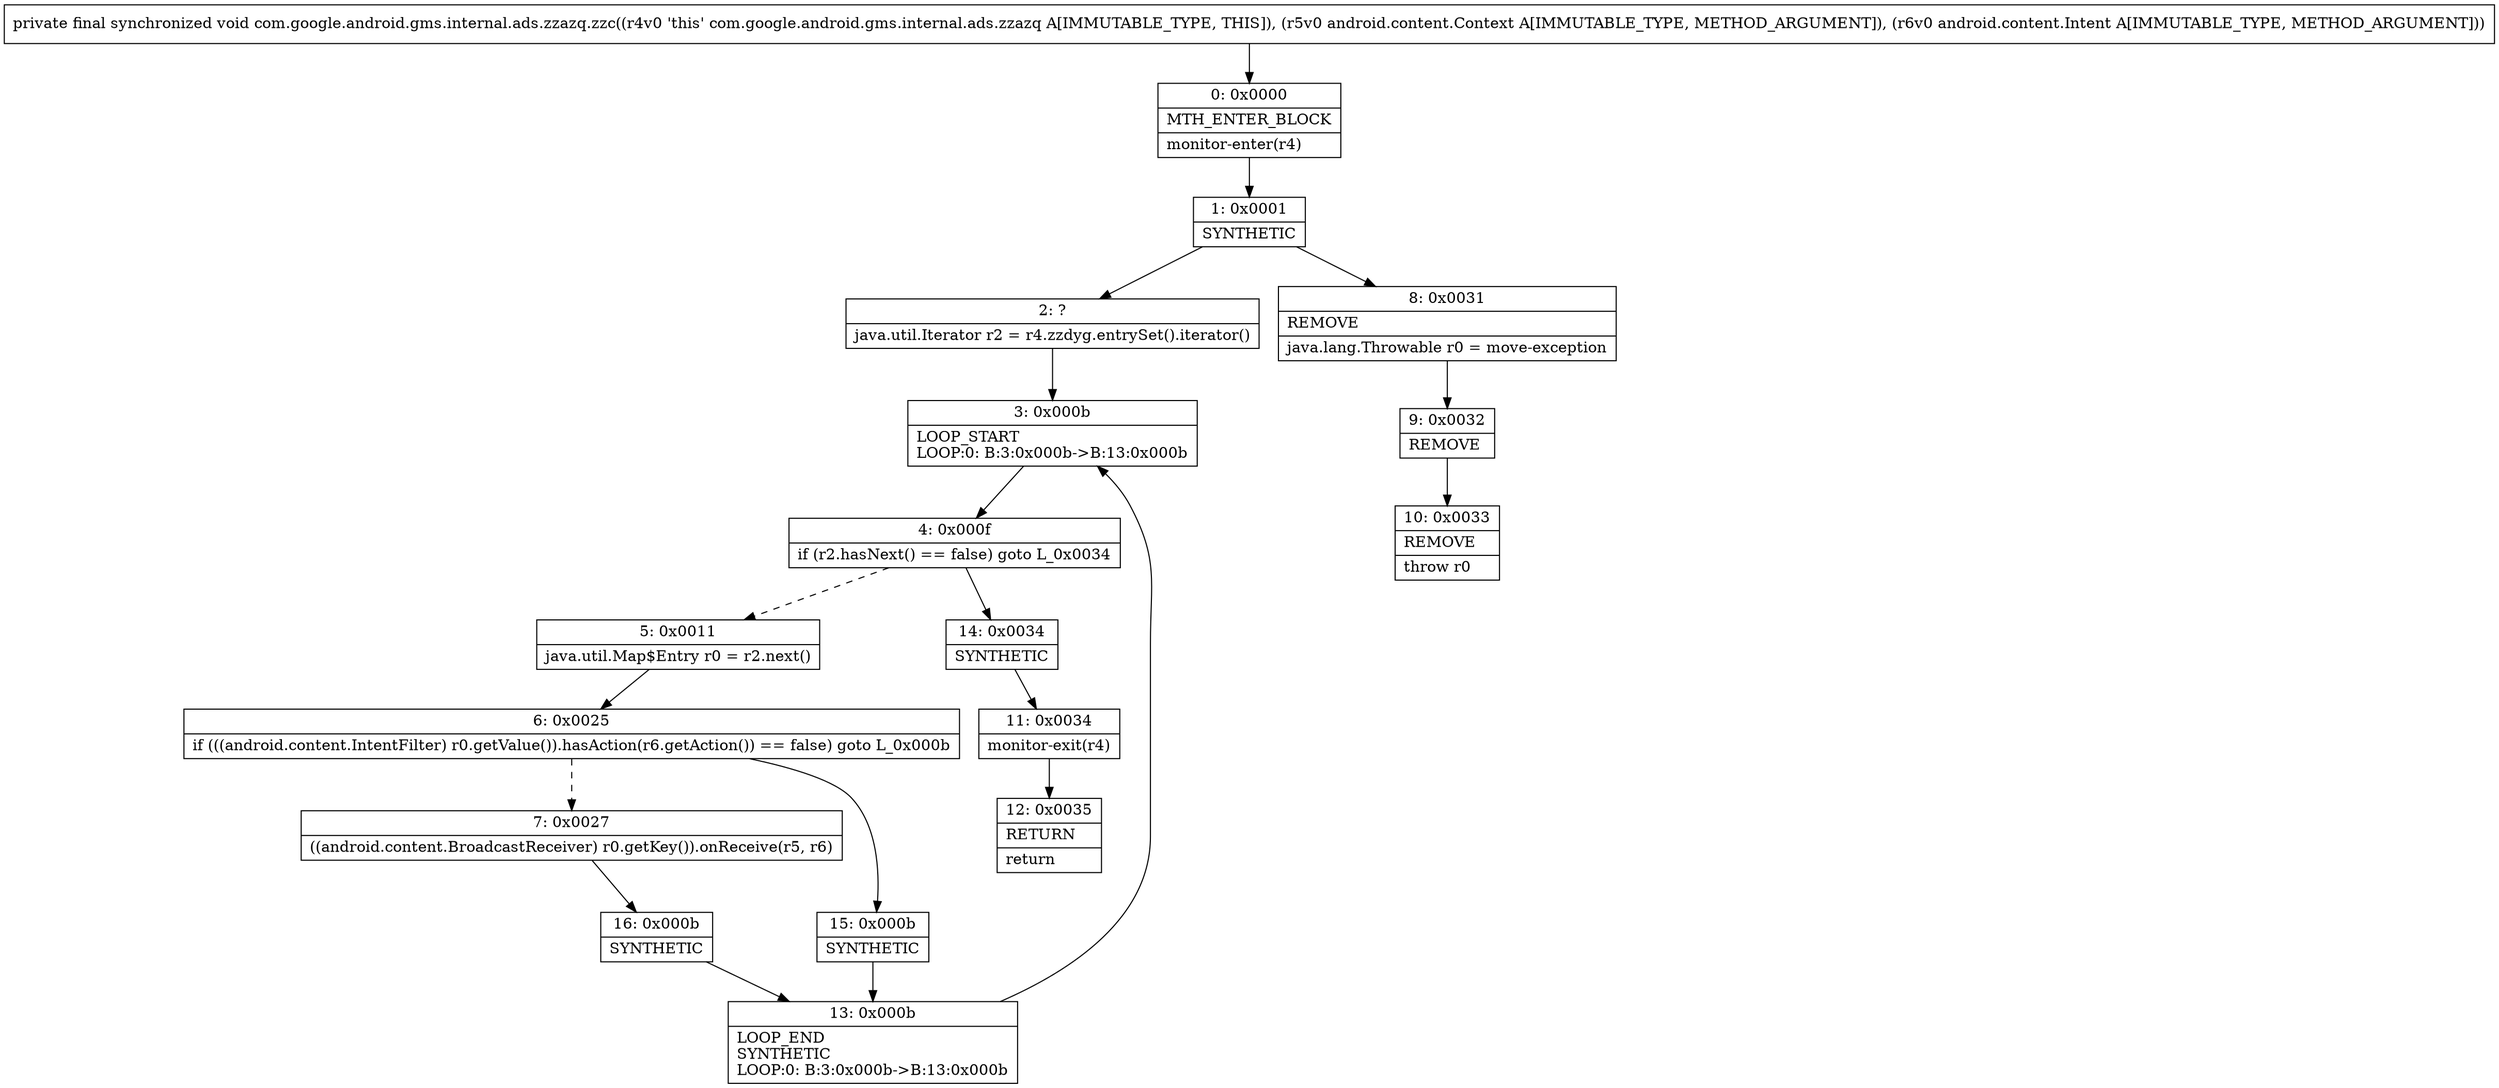 digraph "CFG forcom.google.android.gms.internal.ads.zzazq.zzc(Landroid\/content\/Context;Landroid\/content\/Intent;)V" {
Node_0 [shape=record,label="{0\:\ 0x0000|MTH_ENTER_BLOCK\l|monitor\-enter(r4)\l}"];
Node_1 [shape=record,label="{1\:\ 0x0001|SYNTHETIC\l}"];
Node_2 [shape=record,label="{2\:\ ?|java.util.Iterator r2 = r4.zzdyg.entrySet().iterator()\l}"];
Node_3 [shape=record,label="{3\:\ 0x000b|LOOP_START\lLOOP:0: B:3:0x000b\-\>B:13:0x000b\l}"];
Node_4 [shape=record,label="{4\:\ 0x000f|if (r2.hasNext() == false) goto L_0x0034\l}"];
Node_5 [shape=record,label="{5\:\ 0x0011|java.util.Map$Entry r0 = r2.next()\l}"];
Node_6 [shape=record,label="{6\:\ 0x0025|if (((android.content.IntentFilter) r0.getValue()).hasAction(r6.getAction()) == false) goto L_0x000b\l}"];
Node_7 [shape=record,label="{7\:\ 0x0027|((android.content.BroadcastReceiver) r0.getKey()).onReceive(r5, r6)\l}"];
Node_8 [shape=record,label="{8\:\ 0x0031|REMOVE\l|java.lang.Throwable r0 = move\-exception\l}"];
Node_9 [shape=record,label="{9\:\ 0x0032|REMOVE\l}"];
Node_10 [shape=record,label="{10\:\ 0x0033|REMOVE\l|throw r0\l}"];
Node_11 [shape=record,label="{11\:\ 0x0034|monitor\-exit(r4)\l}"];
Node_12 [shape=record,label="{12\:\ 0x0035|RETURN\l|return\l}"];
Node_13 [shape=record,label="{13\:\ 0x000b|LOOP_END\lSYNTHETIC\lLOOP:0: B:3:0x000b\-\>B:13:0x000b\l}"];
Node_14 [shape=record,label="{14\:\ 0x0034|SYNTHETIC\l}"];
Node_15 [shape=record,label="{15\:\ 0x000b|SYNTHETIC\l}"];
Node_16 [shape=record,label="{16\:\ 0x000b|SYNTHETIC\l}"];
MethodNode[shape=record,label="{private final synchronized void com.google.android.gms.internal.ads.zzazq.zzc((r4v0 'this' com.google.android.gms.internal.ads.zzazq A[IMMUTABLE_TYPE, THIS]), (r5v0 android.content.Context A[IMMUTABLE_TYPE, METHOD_ARGUMENT]), (r6v0 android.content.Intent A[IMMUTABLE_TYPE, METHOD_ARGUMENT])) }"];
MethodNode -> Node_0;
Node_0 -> Node_1;
Node_1 -> Node_2;
Node_1 -> Node_8;
Node_2 -> Node_3;
Node_3 -> Node_4;
Node_4 -> Node_5[style=dashed];
Node_4 -> Node_14;
Node_5 -> Node_6;
Node_6 -> Node_7[style=dashed];
Node_6 -> Node_15;
Node_7 -> Node_16;
Node_8 -> Node_9;
Node_9 -> Node_10;
Node_11 -> Node_12;
Node_13 -> Node_3;
Node_14 -> Node_11;
Node_15 -> Node_13;
Node_16 -> Node_13;
}

